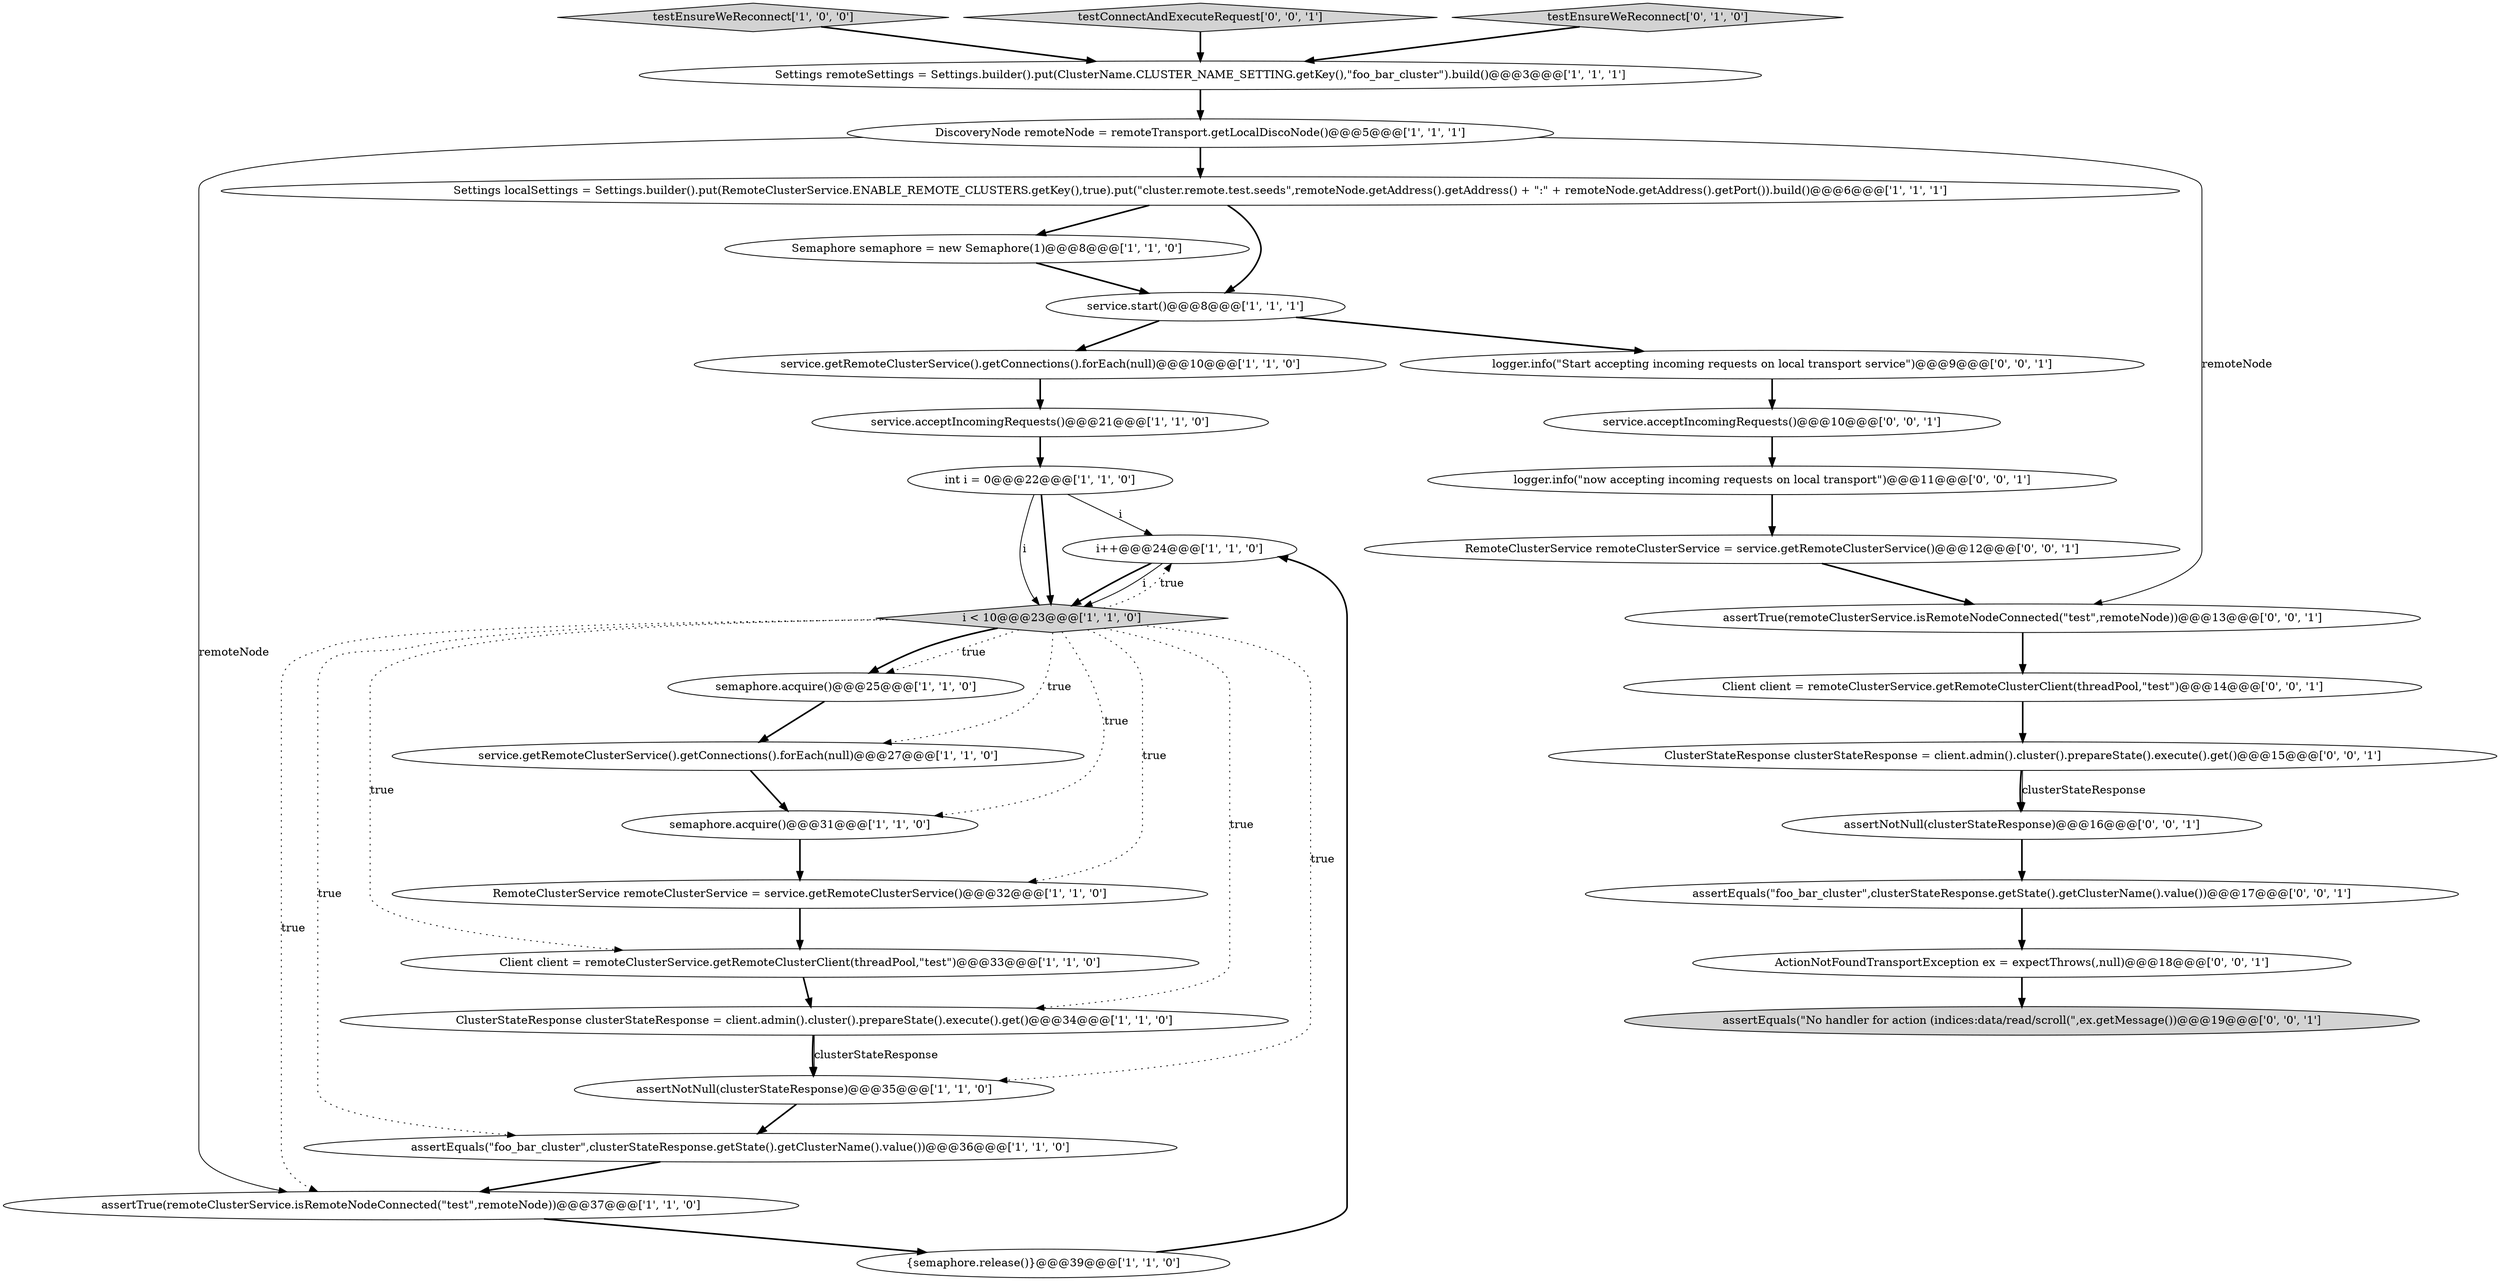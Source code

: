 digraph {
10 [style = filled, label = "Semaphore semaphore = new Semaphore(1)@@@8@@@['1', '1', '0']", fillcolor = white, shape = ellipse image = "AAA0AAABBB1BBB"];
26 [style = filled, label = "assertNotNull(clusterStateResponse)@@@16@@@['0', '0', '1']", fillcolor = white, shape = ellipse image = "AAA0AAABBB3BBB"];
15 [style = filled, label = "testEnsureWeReconnect['1', '0', '0']", fillcolor = lightgray, shape = diamond image = "AAA0AAABBB1BBB"];
14 [style = filled, label = "Settings remoteSettings = Settings.builder().put(ClusterName.CLUSTER_NAME_SETTING.getKey(),\"foo_bar_cluster\").build()@@@3@@@['1', '1', '1']", fillcolor = white, shape = ellipse image = "AAA0AAABBB1BBB"];
29 [style = filled, label = "ClusterStateResponse clusterStateResponse = client.admin().cluster().prepareState().execute().get()@@@15@@@['0', '0', '1']", fillcolor = white, shape = ellipse image = "AAA0AAABBB3BBB"];
20 [style = filled, label = "Settings localSettings = Settings.builder().put(RemoteClusterService.ENABLE_REMOTE_CLUSTERS.getKey(),true).put(\"cluster.remote.test.seeds\",remoteNode.getAddress().getAddress() + \":\" + remoteNode.getAddress().getPort()).build()@@@6@@@['1', '1', '1']", fillcolor = white, shape = ellipse image = "AAA0AAABBB1BBB"];
17 [style = filled, label = "semaphore.acquire()@@@31@@@['1', '1', '0']", fillcolor = white, shape = ellipse image = "AAA0AAABBB1BBB"];
4 [style = filled, label = "semaphore.acquire()@@@25@@@['1', '1', '0']", fillcolor = white, shape = ellipse image = "AAA0AAABBB1BBB"];
32 [style = filled, label = "RemoteClusterService remoteClusterService = service.getRemoteClusterService()@@@12@@@['0', '0', '1']", fillcolor = white, shape = ellipse image = "AAA0AAABBB3BBB"];
6 [style = filled, label = "{semaphore.release()}@@@39@@@['1', '1', '0']", fillcolor = white, shape = ellipse image = "AAA0AAABBB1BBB"];
30 [style = filled, label = "testConnectAndExecuteRequest['0', '0', '1']", fillcolor = lightgray, shape = diamond image = "AAA0AAABBB3BBB"];
9 [style = filled, label = "ClusterStateResponse clusterStateResponse = client.admin().cluster().prepareState().execute().get()@@@34@@@['1', '1', '0']", fillcolor = white, shape = ellipse image = "AAA0AAABBB1BBB"];
16 [style = filled, label = "i++@@@24@@@['1', '1', '0']", fillcolor = white, shape = ellipse image = "AAA0AAABBB1BBB"];
22 [style = filled, label = "ActionNotFoundTransportException ex = expectThrows(,null)@@@18@@@['0', '0', '1']", fillcolor = white, shape = ellipse image = "AAA0AAABBB3BBB"];
23 [style = filled, label = "logger.info(\"Start accepting incoming requests on local transport service\")@@@9@@@['0', '0', '1']", fillcolor = white, shape = ellipse image = "AAA0AAABBB3BBB"];
31 [style = filled, label = "service.acceptIncomingRequests()@@@10@@@['0', '0', '1']", fillcolor = white, shape = ellipse image = "AAA0AAABBB3BBB"];
12 [style = filled, label = "service.getRemoteClusterService().getConnections().forEach(null)@@@10@@@['1', '1', '0']", fillcolor = white, shape = ellipse image = "AAA0AAABBB1BBB"];
11 [style = filled, label = "assertNotNull(clusterStateResponse)@@@35@@@['1', '1', '0']", fillcolor = white, shape = ellipse image = "AAA0AAABBB1BBB"];
18 [style = filled, label = "RemoteClusterService remoteClusterService = service.getRemoteClusterService()@@@32@@@['1', '1', '0']", fillcolor = white, shape = ellipse image = "AAA0AAABBB1BBB"];
3 [style = filled, label = "assertEquals(\"foo_bar_cluster\",clusterStateResponse.getState().getClusterName().value())@@@36@@@['1', '1', '0']", fillcolor = white, shape = ellipse image = "AAA0AAABBB1BBB"];
2 [style = filled, label = "service.getRemoteClusterService().getConnections().forEach(null)@@@27@@@['1', '1', '0']", fillcolor = white, shape = ellipse image = "AAA0AAABBB1BBB"];
33 [style = filled, label = "assertEquals(\"foo_bar_cluster\",clusterStateResponse.getState().getClusterName().value())@@@17@@@['0', '0', '1']", fillcolor = white, shape = ellipse image = "AAA0AAABBB3BBB"];
24 [style = filled, label = "Client client = remoteClusterService.getRemoteClusterClient(threadPool,\"test\")@@@14@@@['0', '0', '1']", fillcolor = white, shape = ellipse image = "AAA0AAABBB3BBB"];
25 [style = filled, label = "assertEquals(\"No handler for action (indices:data/read/scroll(\",ex.getMessage())@@@19@@@['0', '0', '1']", fillcolor = lightgray, shape = ellipse image = "AAA0AAABBB3BBB"];
1 [style = filled, label = "assertTrue(remoteClusterService.isRemoteNodeConnected(\"test\",remoteNode))@@@37@@@['1', '1', '0']", fillcolor = white, shape = ellipse image = "AAA0AAABBB1BBB"];
19 [style = filled, label = "service.acceptIncomingRequests()@@@21@@@['1', '1', '0']", fillcolor = white, shape = ellipse image = "AAA0AAABBB1BBB"];
13 [style = filled, label = "int i = 0@@@22@@@['1', '1', '0']", fillcolor = white, shape = ellipse image = "AAA0AAABBB1BBB"];
28 [style = filled, label = "assertTrue(remoteClusterService.isRemoteNodeConnected(\"test\",remoteNode))@@@13@@@['0', '0', '1']", fillcolor = white, shape = ellipse image = "AAA0AAABBB3BBB"];
7 [style = filled, label = "DiscoveryNode remoteNode = remoteTransport.getLocalDiscoNode()@@@5@@@['1', '1', '1']", fillcolor = white, shape = ellipse image = "AAA0AAABBB1BBB"];
0 [style = filled, label = "service.start()@@@8@@@['1', '1', '1']", fillcolor = white, shape = ellipse image = "AAA0AAABBB1BBB"];
21 [style = filled, label = "testEnsureWeReconnect['0', '1', '0']", fillcolor = lightgray, shape = diamond image = "AAA0AAABBB2BBB"];
8 [style = filled, label = "i < 10@@@23@@@['1', '1', '0']", fillcolor = lightgray, shape = diamond image = "AAA0AAABBB1BBB"];
27 [style = filled, label = "logger.info(\"now accepting incoming requests on local transport\")@@@11@@@['0', '0', '1']", fillcolor = white, shape = ellipse image = "AAA0AAABBB3BBB"];
5 [style = filled, label = "Client client = remoteClusterService.getRemoteClusterClient(threadPool,\"test\")@@@33@@@['1', '1', '0']", fillcolor = white, shape = ellipse image = "AAA0AAABBB1BBB"];
7->1 [style = solid, label="remoteNode"];
11->3 [style = bold, label=""];
8->11 [style = dotted, label="true"];
14->7 [style = bold, label=""];
7->28 [style = solid, label="remoteNode"];
21->14 [style = bold, label=""];
8->16 [style = dotted, label="true"];
9->11 [style = bold, label=""];
20->10 [style = bold, label=""];
8->4 [style = bold, label=""];
13->8 [style = solid, label="i"];
18->5 [style = bold, label=""];
16->8 [style = bold, label=""];
27->32 [style = bold, label=""];
26->33 [style = bold, label=""];
8->2 [style = dotted, label="true"];
8->9 [style = dotted, label="true"];
13->16 [style = solid, label="i"];
5->9 [style = bold, label=""];
7->20 [style = bold, label=""];
1->6 [style = bold, label=""];
3->1 [style = bold, label=""];
2->17 [style = bold, label=""];
19->13 [style = bold, label=""];
4->2 [style = bold, label=""];
0->23 [style = bold, label=""];
23->31 [style = bold, label=""];
6->16 [style = bold, label=""];
33->22 [style = bold, label=""];
28->24 [style = bold, label=""];
0->12 [style = bold, label=""];
15->14 [style = bold, label=""];
22->25 [style = bold, label=""];
32->28 [style = bold, label=""];
12->19 [style = bold, label=""];
29->26 [style = solid, label="clusterStateResponse"];
8->5 [style = dotted, label="true"];
9->11 [style = solid, label="clusterStateResponse"];
8->3 [style = dotted, label="true"];
13->8 [style = bold, label=""];
20->0 [style = bold, label=""];
24->29 [style = bold, label=""];
30->14 [style = bold, label=""];
16->8 [style = solid, label="i"];
8->18 [style = dotted, label="true"];
8->1 [style = dotted, label="true"];
8->4 [style = dotted, label="true"];
31->27 [style = bold, label=""];
8->17 [style = dotted, label="true"];
10->0 [style = bold, label=""];
29->26 [style = bold, label=""];
17->18 [style = bold, label=""];
}
